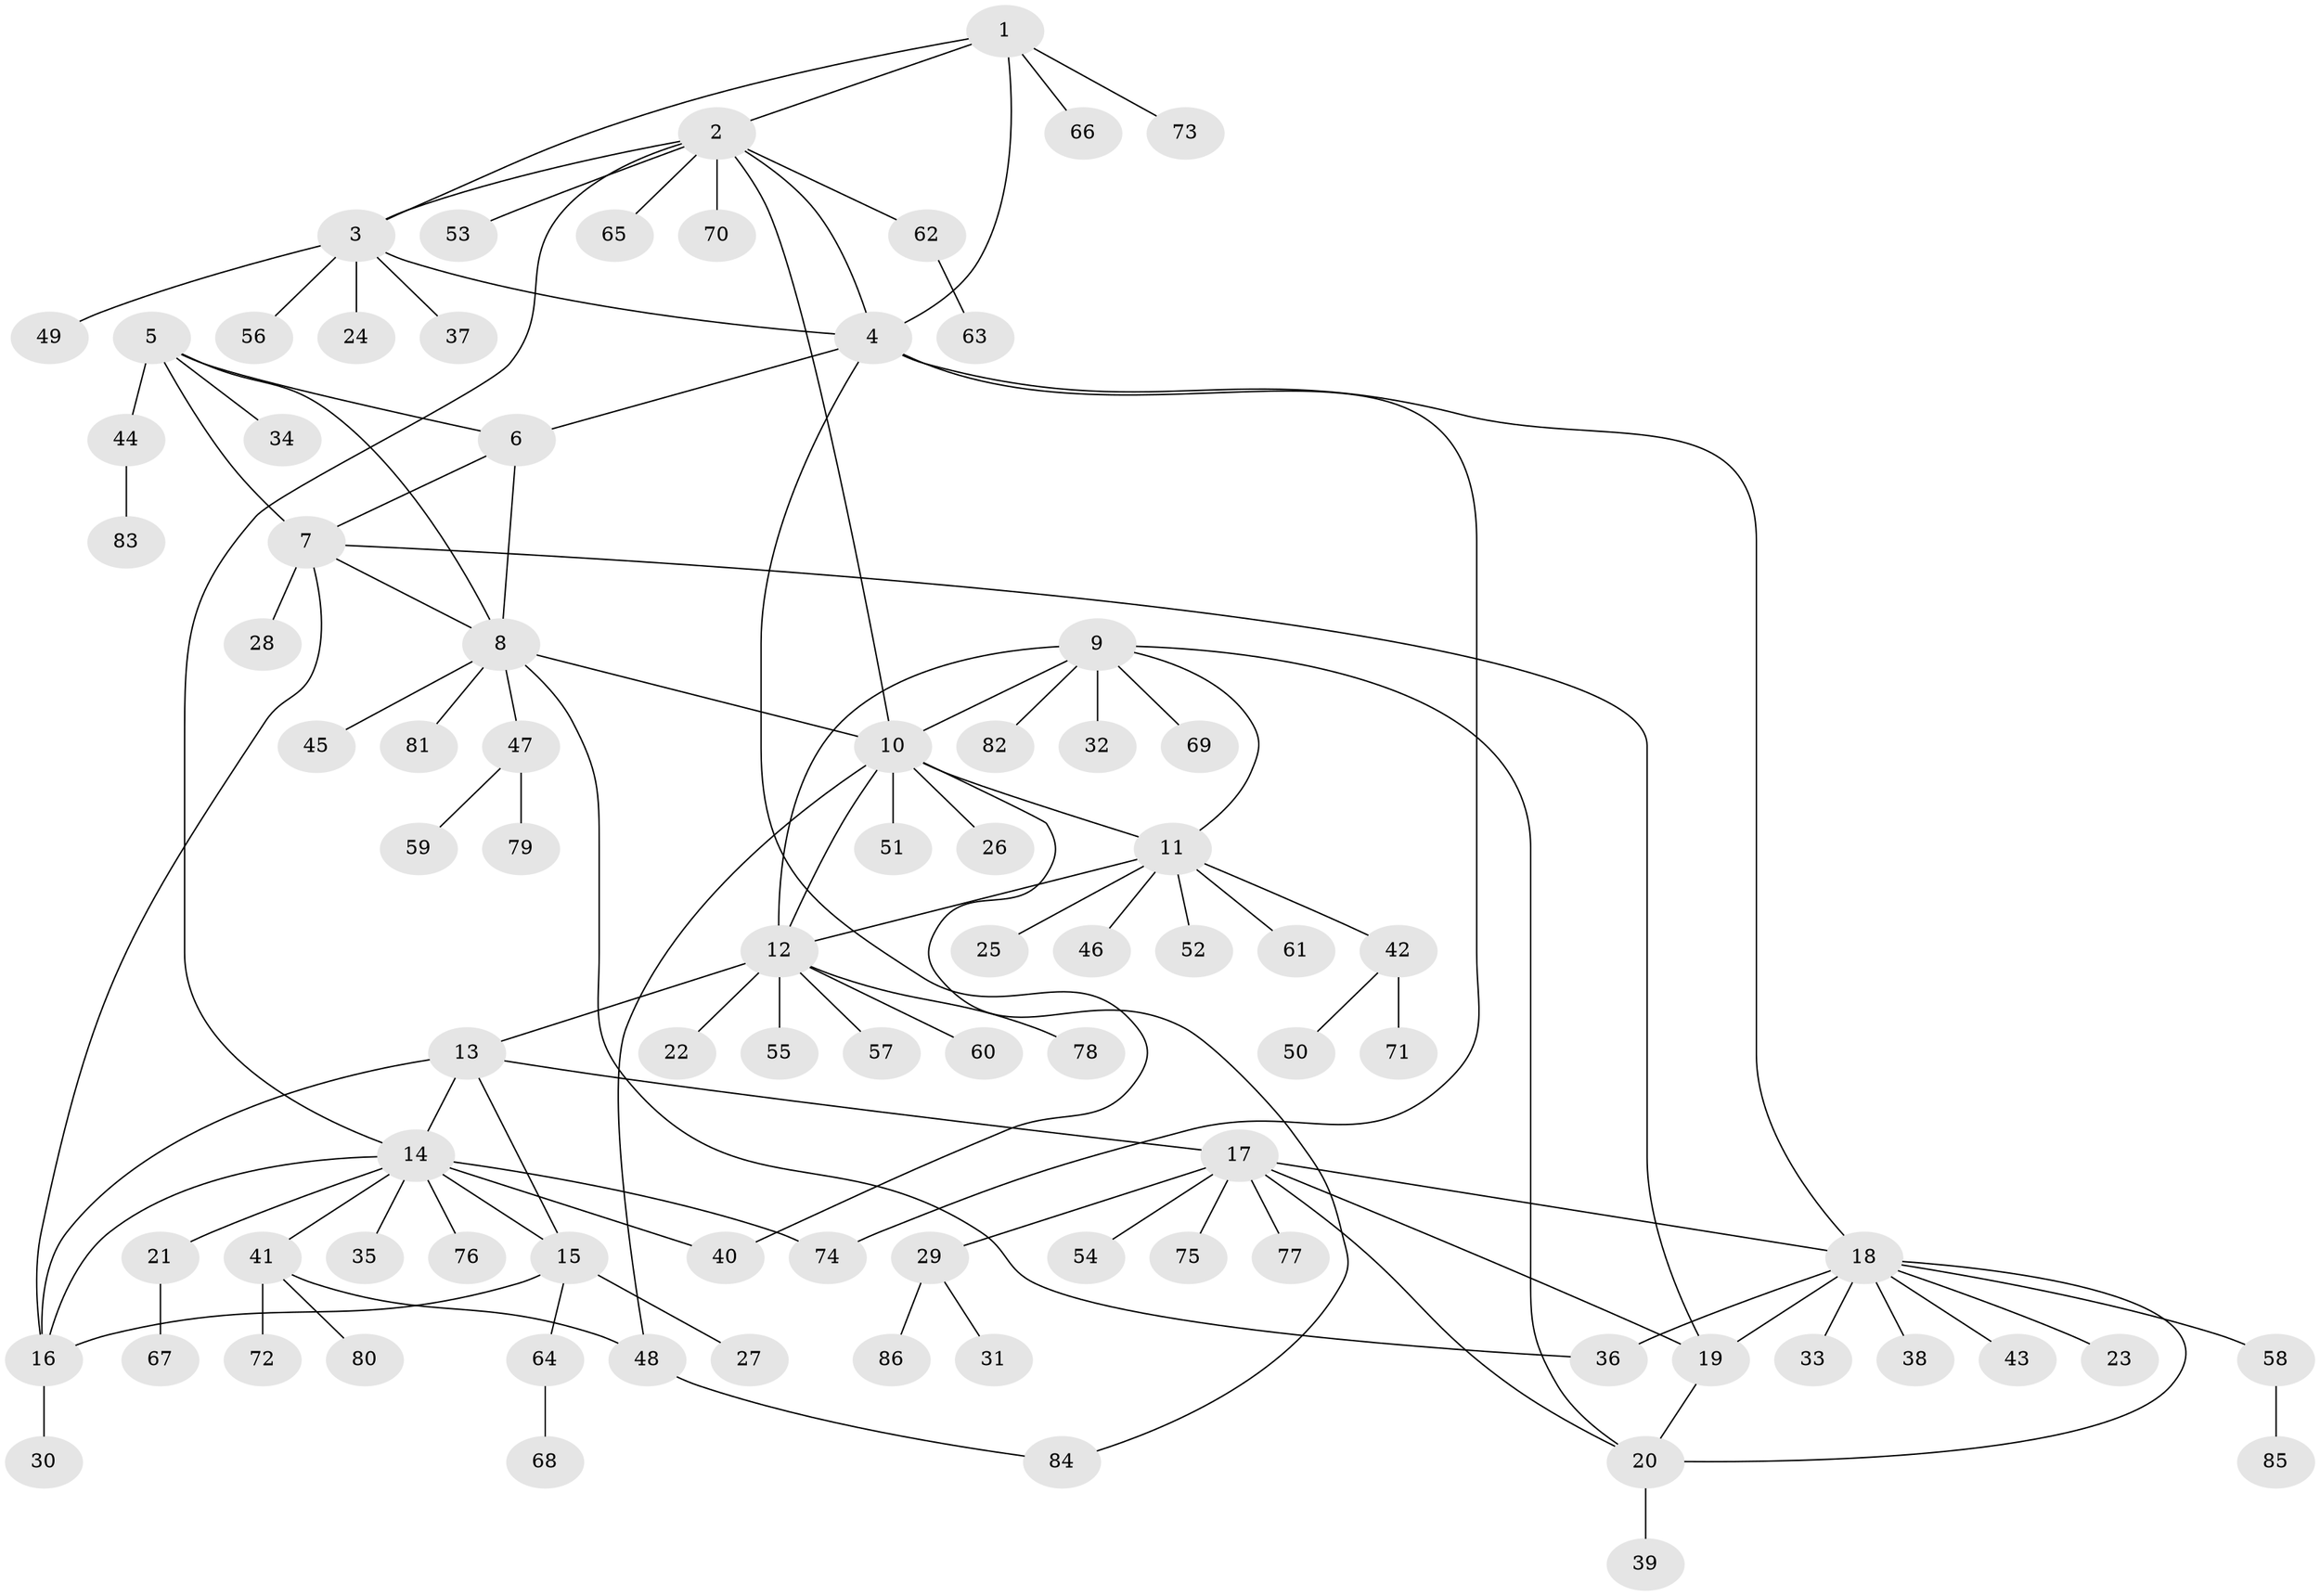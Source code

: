 // Generated by graph-tools (version 1.1) at 2025/26/03/09/25 03:26:38]
// undirected, 86 vertices, 111 edges
graph export_dot {
graph [start="1"]
  node [color=gray90,style=filled];
  1;
  2;
  3;
  4;
  5;
  6;
  7;
  8;
  9;
  10;
  11;
  12;
  13;
  14;
  15;
  16;
  17;
  18;
  19;
  20;
  21;
  22;
  23;
  24;
  25;
  26;
  27;
  28;
  29;
  30;
  31;
  32;
  33;
  34;
  35;
  36;
  37;
  38;
  39;
  40;
  41;
  42;
  43;
  44;
  45;
  46;
  47;
  48;
  49;
  50;
  51;
  52;
  53;
  54;
  55;
  56;
  57;
  58;
  59;
  60;
  61;
  62;
  63;
  64;
  65;
  66;
  67;
  68;
  69;
  70;
  71;
  72;
  73;
  74;
  75;
  76;
  77;
  78;
  79;
  80;
  81;
  82;
  83;
  84;
  85;
  86;
  1 -- 2;
  1 -- 3;
  1 -- 4;
  1 -- 66;
  1 -- 73;
  2 -- 3;
  2 -- 4;
  2 -- 10;
  2 -- 14;
  2 -- 53;
  2 -- 62;
  2 -- 65;
  2 -- 70;
  3 -- 4;
  3 -- 24;
  3 -- 37;
  3 -- 49;
  3 -- 56;
  4 -- 6;
  4 -- 18;
  4 -- 40;
  4 -- 74;
  5 -- 6;
  5 -- 7;
  5 -- 8;
  5 -- 34;
  5 -- 44;
  6 -- 7;
  6 -- 8;
  7 -- 8;
  7 -- 16;
  7 -- 19;
  7 -- 28;
  8 -- 10;
  8 -- 36;
  8 -- 45;
  8 -- 47;
  8 -- 81;
  9 -- 10;
  9 -- 11;
  9 -- 12;
  9 -- 20;
  9 -- 32;
  9 -- 69;
  9 -- 82;
  10 -- 11;
  10 -- 12;
  10 -- 26;
  10 -- 48;
  10 -- 51;
  10 -- 84;
  11 -- 12;
  11 -- 25;
  11 -- 42;
  11 -- 46;
  11 -- 52;
  11 -- 61;
  12 -- 13;
  12 -- 22;
  12 -- 55;
  12 -- 57;
  12 -- 60;
  12 -- 78;
  13 -- 14;
  13 -- 15;
  13 -- 16;
  13 -- 17;
  14 -- 15;
  14 -- 16;
  14 -- 21;
  14 -- 35;
  14 -- 40;
  14 -- 41;
  14 -- 74;
  14 -- 76;
  15 -- 16;
  15 -- 27;
  15 -- 64;
  16 -- 30;
  17 -- 18;
  17 -- 19;
  17 -- 20;
  17 -- 29;
  17 -- 54;
  17 -- 75;
  17 -- 77;
  18 -- 19;
  18 -- 20;
  18 -- 23;
  18 -- 33;
  18 -- 36;
  18 -- 38;
  18 -- 43;
  18 -- 58;
  19 -- 20;
  20 -- 39;
  21 -- 67;
  29 -- 31;
  29 -- 86;
  41 -- 48;
  41 -- 72;
  41 -- 80;
  42 -- 50;
  42 -- 71;
  44 -- 83;
  47 -- 59;
  47 -- 79;
  48 -- 84;
  58 -- 85;
  62 -- 63;
  64 -- 68;
}
